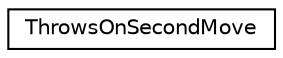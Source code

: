 digraph "Graphical Class Hierarchy"
{
  edge [fontname="Helvetica",fontsize="10",labelfontname="Helvetica",labelfontsize="10"];
  node [fontname="Helvetica",fontsize="10",shape=record];
  rankdir="LR";
  Node0 [label="ThrowsOnSecondMove",height=0.2,width=0.4,color="black", fillcolor="white", style="filled",URL="$struct_throws_on_second_move.html"];
}
